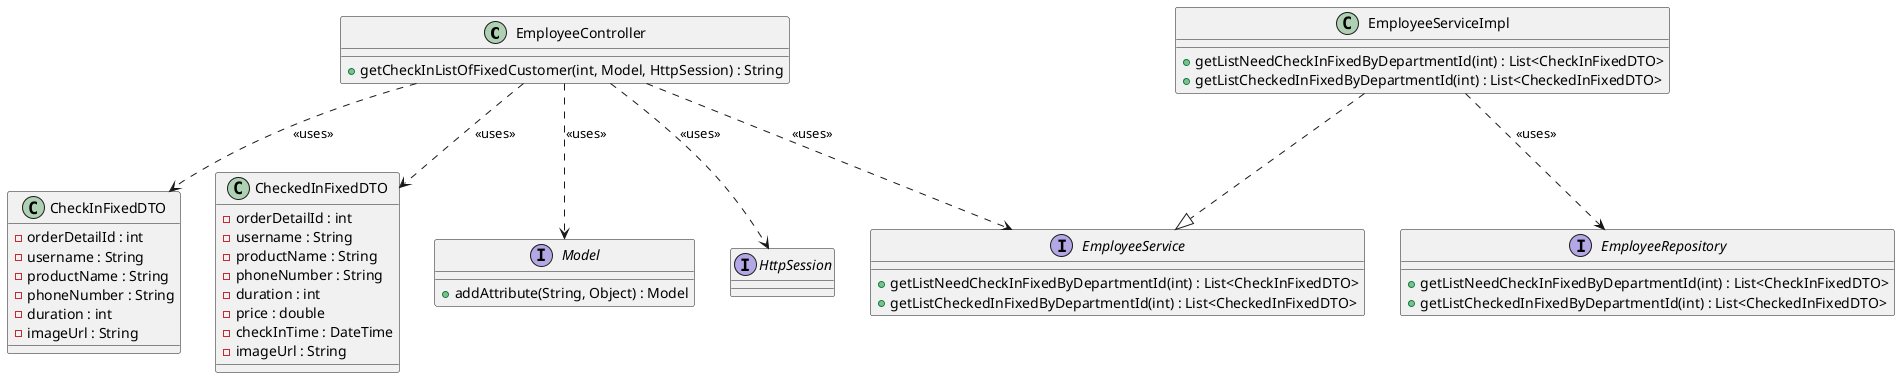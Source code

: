 @startuml
class EmployeeController {
    + getCheckInListOfFixedCustomer(int, Model, HttpSession) : String
}

interface Model {
    + addAttribute(String, Object) : Model
}

interface HttpSession {
}

interface EmployeeService {
    + getListNeedCheckInFixedByDepartmentId(int) : List<CheckInFixedDTO>
    + getListCheckedInFixedByDepartmentId(int) : List<CheckedInFixedDTO>
}

class EmployeeServiceImpl {
    + getListNeedCheckInFixedByDepartmentId(int) : List<CheckInFixedDTO>
    + getListCheckedInFixedByDepartmentId(int) : List<CheckedInFixedDTO>
}

interface EmployeeRepository {
    + getListNeedCheckInFixedByDepartmentId(int) : List<CheckInFixedDTO>
    + getListCheckedInFixedByDepartmentId(int) : List<CheckedInFixedDTO>
}

class CheckInFixedDTO {
    - orderDetailId : int
    - username : String
    - productName : String
    - phoneNumber : String
    - duration : int
    - imageUrl : String
}

class CheckedInFixedDTO {
    - orderDetailId : int
    - username : String
    - productName : String
    - phoneNumber : String
    - duration : int
    - price : double
    - checkInTime : DateTime
    - imageUrl : String
}

EmployeeController ..> EmployeeService : <<uses>>
EmployeeController ..> Model : <<uses>>
EmployeeController ..> HttpSession : <<uses>>
EmployeeController ..> CheckInFixedDTO : <<uses>>
EmployeeController ..> CheckedInFixedDTO : <<uses>>

EmployeeServiceImpl ..|> EmployeeService
EmployeeServiceImpl ..> EmployeeRepository : <<uses>>
@enduml